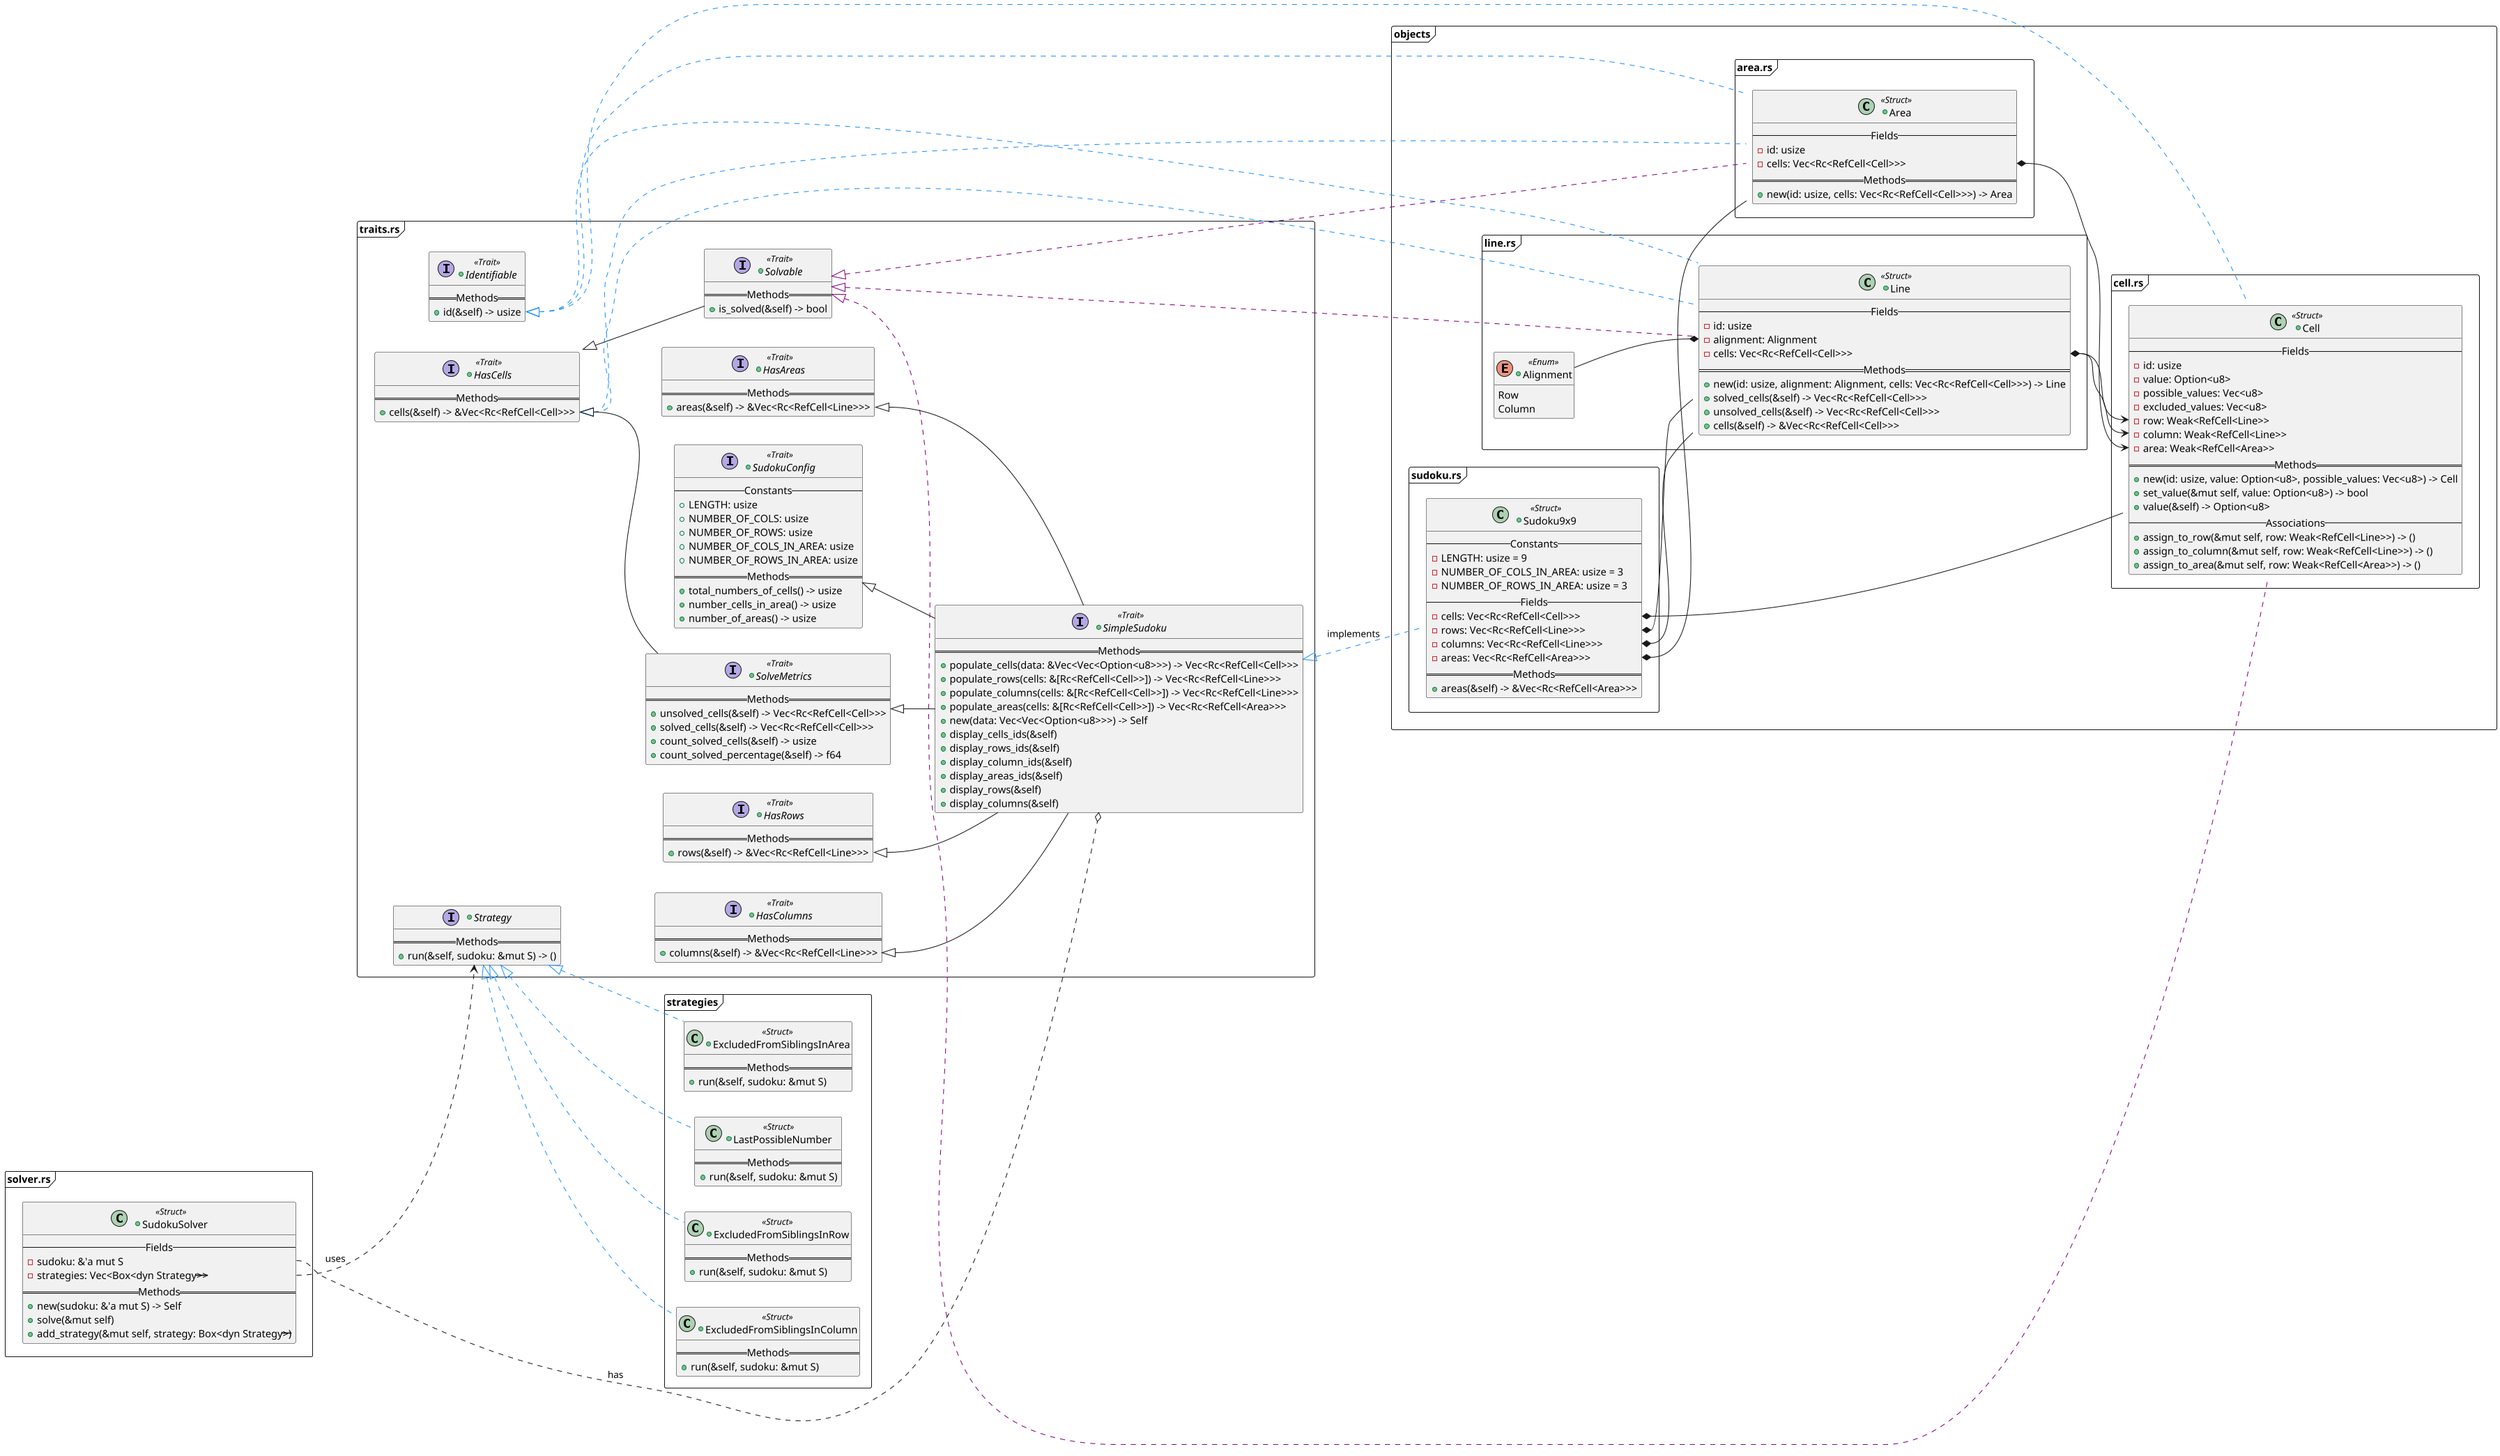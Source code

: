 @startuml
left to right direction
'skinparam linetype polyline
skinparam dpi 100
set namespaceSeparator /
skinparam class {
    stereotypeCBackgroundColor #9BBB59
    circledCharacter S 
}

skinparam interface {
    stereotypeCBackgroundColor #4F81BD
    ArrowColor Blue
}

skinparam enum {
    stereotypeCBackgroundColor #F79646
}

package "objects" <<Frame>> {
    package "cell.rs" <<Frame>> {
        +class Cell <<Struct>> {
            --Fields--
            -id: usize
            -value: Option<u8>
            -possible_values: Vec<u8>
            -excluded_values: Vec<u8>
            -row: Weak<RefCell<Line>>
            -column: Weak<RefCell<Line>>
            -area: Weak<RefCell<Area>>
            ==Methods==
            +new(id: usize, value: Option<u8>, possible_values: Vec<u8>) -> Cell
            +set_value(&mut self, value: Option<u8>) -> bool
            +value(&self) -> Option<u8>
            --Associations--
            +assign_to_row(&mut self, row: Weak<RefCell<Line>>) -> ()
            +assign_to_column(&mut self, row: Weak<RefCell<Line>>) -> ()
            +assign_to_area(&mut self, row: Weak<RefCell<Area>>) -> ()
        }
    }

    package "line.rs" <<Frame>> {
        +class Line <<Struct>> {
            --Fields--
            -id: usize
            -alignment: Alignment
            -cells: Vec<Rc<RefCell<Cell>>>
            ==Methods==
            +new(id: usize, alignment: Alignment, cells: Vec<Rc<RefCell<Cell>>>) -> Line
            +solved_cells(&self) -> Vec<Rc<RefCell<Cell>>>
            +unsolved_cells(&self) -> Vec<Rc<RefCell<Cell>>>
            +cells(&self) -> &Vec<Rc<RefCell<Cell>>>
        }

        +enum Alignment <<Enum>> {
            Row
            Column
        }
    }

    package "area.rs" <<Frame>> {
        +class Area <<Struct>> {
            --Fields--
            -id: usize
            -cells: Vec<Rc<RefCell<Cell>>>
            ==Methods==
            +new(id: usize, cells: Vec<Rc<RefCell<Cell>>>) -> Area
        }
    }

    package "sudoku.rs" <<Frame>> {
        +class Sudoku9x9 <<Struct>> {
            --Constants--
            -LENGTH: usize = 9
            -NUMBER_OF_COLS_IN_AREA: usize = 3
            -NUMBER_OF_ROWS_IN_AREA: usize = 3
            --Fields--
            -cells: Vec<Rc<RefCell<Cell>>>
            -rows: Vec<Rc<RefCell<Line>>>
            -columns: Vec<Rc<RefCell<Line>>>
            -areas: Vec<Rc<RefCell<Area>>>
            ==Methods==
            +areas(&self) -> &Vec<Rc<RefCell<Area>>>
        }
    }
}

package "solver.rs" <<Frame>> {
    +class SudokuSolver <<Struct>> {
        --Fields--
        -sudoku: &'a mut S
        -strategies: Vec<Box<dyn Strategy<S>>>
        ==Methods==
        +new(sudoku: &'a mut S) -> Self
        +solve(&mut self)
        +add_strategy(&mut self, strategy: Box<dyn Strategy<S>>)
    }
}
package "strategies" <<Frame>> {
    +class LastPossibleNumber <<Struct>> {
        ==Methods==
        +run(&self, sudoku: &mut S)
    }
    +class ExcludedFromSiblingsInRow <<Struct>> {
        ==Methods==
        +run(&self, sudoku: &mut S)
    }
    +class ExcludedFromSiblingsInColumn <<Struct>> {
        ==Methods==
        +run(&self, sudoku: &mut S)
    }
    +class ExcludedFromSiblingsInArea <<Struct>> {
        ==Methods==
        +run(&self, sudoku: &mut S)
    }
}

package "traits.rs" <<Frame>> {
    +interface HasCells <<Trait>> {
        ==Methods==
        +cells(&self) -> &Vec<Rc<RefCell<Cell>>>
    }

    +interface HasRows <<Trait>> {
        ==Methods==
        +rows(&self) -> &Vec<Rc<RefCell<Line>>>
    }

    +interface HasColumns <<Trait>> {
        ==Methods==
        +columns(&self) -> &Vec<Rc<RefCell<Line>>>
    }

    +interface HasAreas <<Trait>> {
        ==Methods==
        +areas(&self) -> &Vec<Rc<RefCell<Line>>>
    }

    +interface Identifiable <<Trait>> {
        ==Methods==
        +id(&self) -> usize
    }

    +interface Solvable <<Trait>> {
        ==Methods==
        +is_solved(&self) -> bool
    }

    +interface SolveMetrics <<Trait>> {
        ==Methods==
        +unsolved_cells(&self) -> Vec<Rc<RefCell<Cell>>>
        +solved_cells(&self) -> Vec<Rc<RefCell<Cell>>>
        +count_solved_cells(&self) -> usize
        +count_solved_percentage(&self) -> f64
    }

    +interface SudokuConfig <<Trait>> {
        --Constants--
        +LENGTH: usize
        +NUMBER_OF_COLS: usize
        +NUMBER_OF_ROWS: usize
        +NUMBER_OF_COLS_IN_AREA: usize
        +NUMBER_OF_ROWS_IN_AREA: usize
        ==Methods==
        +total_numbers_of_cells() -> usize
        +number_cells_in_area() -> usize
        +number_of_areas() -> usize
    }

    +interface SimpleSudoku <<Trait>> {
        ==Methods==
        +populate_cells(data: &Vec<Vec<Option<u8>>>) -> Vec<Rc<RefCell<Cell>>>
        +populate_rows(cells: &[Rc<RefCell<Cell>>]) -> Vec<Rc<RefCell<Line>>>
        +populate_columns(cells: &[Rc<RefCell<Cell>>]) -> Vec<Rc<RefCell<Line>>>
        +populate_areas(cells: &[Rc<RefCell<Cell>>]) -> Vec<Rc<RefCell<Area>>>
        +new(data: Vec<Vec<Option<u8>>>) -> Self
        +display_cells_ids(&self)
        +display_rows_ids(&self)
        +display_column_ids(&self)
        +display_areas_ids(&self)
        +display_rows(&self)
        +display_columns(&self)
    }

    +interface Strategy{
        ==Methods==
        +run(&self, sudoku: &mut S) -> ()
    }
}


Identifiable::id <|.. Cell #line:dodgerblue
Identifiable::id <|.. Line #line:dodgerblue
Identifiable::id <|.. Area #line:dodgerblue
HasCells::cells <|.. Line #line:dodgerblue
HasCells::cells <|.. Area #line:dodgerblue
Solvable <|.. Cell #line:purple
Solvable <|.. Line #line:purple
Solvable <|.. Area #line:purple

HasCells::cells <|-- SolveMetrics
HasCells <|-- Solvable
SudokuConfig <|-- SimpleSudoku
SolveMetrics <|-- SimpleSudoku
HasRows::rows <|-- SimpleSudoku
HasColumns::columns <|-- SimpleSudoku
HasAreas::areas <|-- SimpleSudoku

SimpleSudoku <|.. Sudoku9x9 #line:dodgerblue : "implements"
Strategy <|.. LastPossibleNumber #line:dodgerblue
Strategy <|.. ExcludedFromSiblingsInRow #line:dodgerblue
Strategy <|.. ExcludedFromSiblingsInColumn #line:dodgerblue
Strategy <|.. ExcludedFromSiblingsInArea #line:dodgerblue

Line::cells *--> Cell::row
Line::cells *--> Cell::column
Area::cells *--> Cell::area

Sudoku9x9::cells *-- Cell
Sudoku9x9::rows *-- Line
Sudoku9x9::columns *-- Line
Sudoku9x9::areas *-- Area
Alignment --* Line::alignment
SudokuSolver::strategies ..> Strategy : "uses"
SudokuSolver::sudoku ..o SimpleSudoku : "has"


hide interface fields
show SudokuConfig fields
hide enum methods
@enduml
